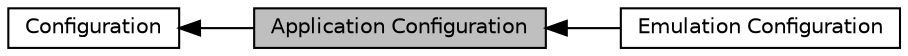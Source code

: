 digraph "Application Configuration"
{
  edge [fontname="Helvetica",fontsize="10",labelfontname="Helvetica",labelfontsize="10"];
  node [fontname="Helvetica",fontsize="10",shape=box];
  rankdir=LR;
  Node1 [label="Application Configuration",height=0.2,width=0.4,color="black", fillcolor="grey75", style="filled", fontcolor="black",tooltip="Including application type and traffic information."];
  Node2 [label="Configuration",height=0.2,width=0.4,color="black", fillcolor="white", style="filled",URL="$group____customized__traffic.html",tooltip="Including Application type, Source, destination, background, idt, packet size, etc."];
  Node3 [label="Emulation Configuration",height=0.2,width=0.4,color="black", fillcolor="white", style="filled",URL="$group____emu__config.html",tooltip="Including emulation time and performance output."];
  Node2->Node1 [shape=plaintext, dir="back", style="solid"];
  Node1->Node3 [shape=plaintext, dir="back", style="solid"];
}
